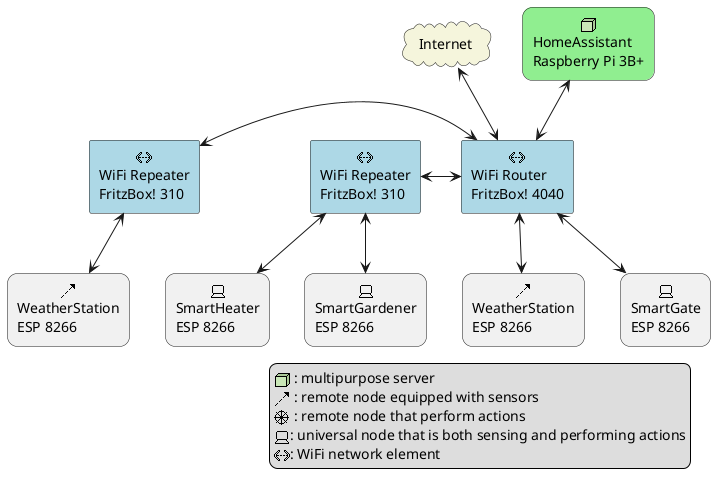 @startuml

skinparam rectangle<<node>> {
  roundCorner 20
}
skinparam rectangle<<wifi>> {
  backgroundColor lightblue
}
skinparam rectangle<<server>> {
  roundCorner 20
  backgroundColor lightGreen
}
skinparam cloud {
  backgroundColor beige
}

sprite $server jar:archimate/technology-node
sprite $sensingNode jar:archimate/flow
sprite $commandNode jar:archimate/driver
sprite $node jar:archimate/device
sprite $wifi jar:archimate/communication-path

rectangle "WiFi Router\nFritzBox! 4040" as FB <<$wifi>><<wifi>>
rectangle "WiFi Repeater\nFritzBox! 310" as FB310_0 <<$wifi>><<wifi>>
rectangle "WiFi Repeater\nFritzBox! 310" as FB310_1 <<$wifi>><<wifi>>
rectangle "HomeAssistant\nRaspberry Pi 3B+" as HA <<$server>><<server>>
rectangle "SmartGardener\nESP 8266" as SGD <<$node>><<node>>
rectangle "SmartGate\nESP 8266" as SGT <<$node>><<node>>
rectangle "SmartHeater\nESP 8266" as SHT <<$node>><<node>>
rectangle "WeatherStation\nESP 8266" as WS0 <<$sensingNode>><<node>>
rectangle "WeatherStation\nESP 8266" as WS1 <<$sensingNode>><<node>>
cloud "Internet" as ITN

FB <-up-> ITN

FB310_0 <-> FB
FB310_1 <-> FB

HA <-down-> FB

SGD <-up-> FB310_0
SHT <-up-> FB310_0
SGT <-up-> FB
WS0 <-up-> FB310_1
WS1 <-up-> FB

legend right
<$server> : multipurpose server
<$sensingNode> : remote node equipped with sensors
<$commandNode> : remote node that perform actions
<$node>: universal node that is both sensing and performing actions
<$wifi>: WiFi network element
endlegend
@enduml